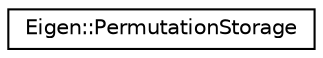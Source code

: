 digraph "Graphical Class Hierarchy"
{
  edge [fontname="Helvetica",fontsize="10",labelfontname="Helvetica",labelfontsize="10"];
  node [fontname="Helvetica",fontsize="10",shape=record];
  rankdir="LR";
  Node1 [label="Eigen::PermutationStorage",height=0.2,width=0.4,color="black", fillcolor="white", style="filled",URL="$struct_eigen_1_1_permutation_storage.html"];
}
